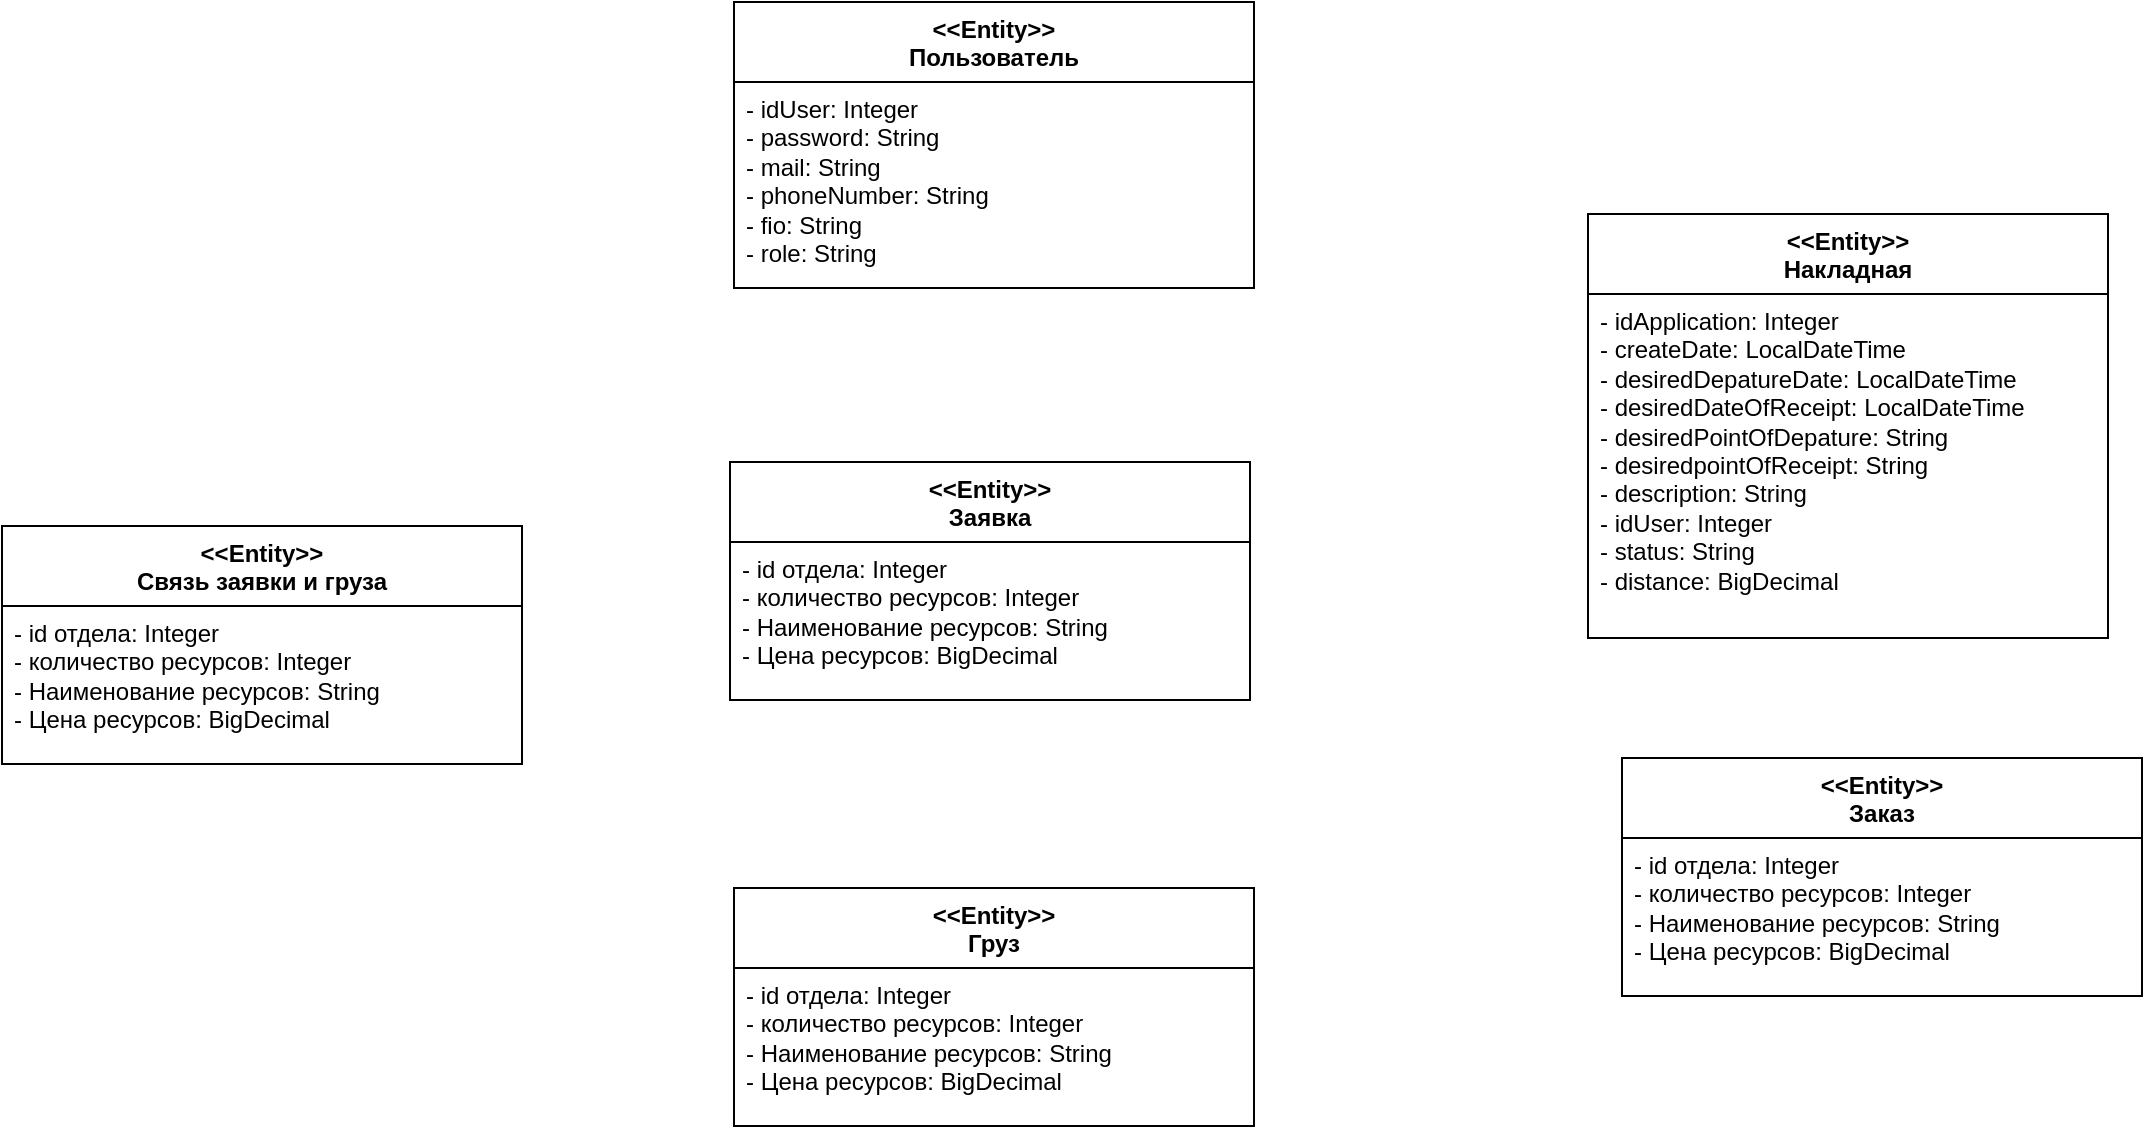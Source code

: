 <mxfile version="26.2.13">
  <diagram name="Страница — 1" id="Jg0uK0EvoC1LLIp04bV3">
    <mxGraphModel dx="1428" dy="772" grid="0" gridSize="10" guides="1" tooltips="1" connect="1" arrows="1" fold="1" page="1" pageScale="1" pageWidth="3300" pageHeight="4681" math="0" shadow="0">
      <root>
        <mxCell id="0" />
        <mxCell id="1" parent="0" />
        <mxCell id="5dmkitQ1ONi3bZzibxVB-1" value="&lt;div&gt;&amp;lt;&amp;lt;Entity&amp;gt;&amp;gt;&lt;/div&gt;&lt;div&gt;Заявка&lt;/div&gt;" style="swimlane;fontStyle=1;align=center;verticalAlign=top;childLayout=stackLayout;horizontal=1;startSize=40;horizontalStack=0;resizeParent=1;resizeParentMax=0;resizeLast=0;collapsible=1;marginBottom=0;whiteSpace=wrap;html=1;" parent="1" vertex="1">
          <mxGeometry x="1415" y="523" width="260" height="119" as="geometry" />
        </mxCell>
        <mxCell id="5dmkitQ1ONi3bZzibxVB-2" value="&lt;div&gt;&lt;div&gt;- id отдела&lt;span style=&quot;background-color: transparent; color: light-dark(rgb(0, 0, 0), rgb(255, 255, 255));&quot;&gt;: Integer&lt;/span&gt;&lt;/div&gt;&lt;/div&gt;&lt;div&gt;&lt;span style=&quot;background-color: transparent; color: light-dark(rgb(0, 0, 0), rgb(255, 255, 255));&quot;&gt;- количество ресурсов: Integer&lt;/span&gt;&lt;/div&gt;&lt;div&gt;- Наименование ресурсов: String&lt;/div&gt;&lt;div&gt;- Цена ресурсов: BigDecimal&lt;/div&gt;" style="text;strokeColor=none;fillColor=none;align=left;verticalAlign=top;spacingLeft=4;spacingRight=4;overflow=hidden;rotatable=0;points=[[0,0.5],[1,0.5]];portConstraint=eastwest;whiteSpace=wrap;html=1;" parent="5dmkitQ1ONi3bZzibxVB-1" vertex="1">
          <mxGeometry y="40" width="260" height="79" as="geometry" />
        </mxCell>
        <mxCell id="5dmkitQ1ONi3bZzibxVB-6" value="&lt;div&gt;&amp;lt;&amp;lt;Entity&amp;gt;&amp;gt;&lt;/div&gt;&lt;div&gt;Груз&lt;/div&gt;" style="swimlane;fontStyle=1;align=center;verticalAlign=top;childLayout=stackLayout;horizontal=1;startSize=40;horizontalStack=0;resizeParent=1;resizeParentMax=0;resizeLast=0;collapsible=1;marginBottom=0;whiteSpace=wrap;html=1;" parent="1" vertex="1">
          <mxGeometry x="1417" y="736" width="260" height="119" as="geometry" />
        </mxCell>
        <mxCell id="5dmkitQ1ONi3bZzibxVB-7" value="&lt;div&gt;&lt;div&gt;- id отдела&lt;span style=&quot;background-color: transparent; color: light-dark(rgb(0, 0, 0), rgb(255, 255, 255));&quot;&gt;: Integer&lt;/span&gt;&lt;/div&gt;&lt;/div&gt;&lt;div&gt;&lt;span style=&quot;background-color: transparent; color: light-dark(rgb(0, 0, 0), rgb(255, 255, 255));&quot;&gt;- количество ресурсов: Integer&lt;/span&gt;&lt;/div&gt;&lt;div&gt;- Наименование ресурсов: String&lt;/div&gt;&lt;div&gt;- Цена ресурсов: BigDecimal&lt;/div&gt;" style="text;strokeColor=none;fillColor=none;align=left;verticalAlign=top;spacingLeft=4;spacingRight=4;overflow=hidden;rotatable=0;points=[[0,0.5],[1,0.5]];portConstraint=eastwest;whiteSpace=wrap;html=1;" parent="5dmkitQ1ONi3bZzibxVB-6" vertex="1">
          <mxGeometry y="40" width="260" height="79" as="geometry" />
        </mxCell>
        <mxCell id="5dmkitQ1ONi3bZzibxVB-10" value="&lt;div&gt;&amp;lt;&amp;lt;Entity&amp;gt;&amp;gt;&lt;/div&gt;&lt;div&gt;Накладная&lt;/div&gt;" style="swimlane;fontStyle=1;align=center;verticalAlign=top;childLayout=stackLayout;horizontal=1;startSize=40;horizontalStack=0;resizeParent=1;resizeParentMax=0;resizeLast=0;collapsible=1;marginBottom=0;whiteSpace=wrap;html=1;" parent="1" vertex="1">
          <mxGeometry x="1844" y="399" width="260" height="212" as="geometry" />
        </mxCell>
        <mxCell id="5dmkitQ1ONi3bZzibxVB-11" value="&lt;div&gt;&lt;div&gt;- idApplication&lt;span style=&quot;background-color: transparent; color: light-dark(rgb(0, 0, 0), rgb(255, 255, 255));&quot;&gt;: Integer&lt;/span&gt;&lt;/div&gt;&lt;/div&gt;&lt;div&gt;&lt;span style=&quot;background-color: transparent; color: light-dark(rgb(0, 0, 0), rgb(255, 255, 255));&quot;&gt;- createDate: LocalDateTime&lt;/span&gt;&lt;/div&gt;&lt;div&gt;&lt;span style=&quot;background-color: transparent; color: light-dark(rgb(0, 0, 0), rgb(255, 255, 255));&quot;&gt;- desiredDepatureDate:&amp;nbsp;&lt;/span&gt;&lt;span style=&quot;background-color: transparent; color: light-dark(rgb(0, 0, 0), rgb(255, 255, 255));&quot;&gt;LocalDateTime&lt;/span&gt;&lt;/div&gt;&lt;div&gt;&lt;span style=&quot;background-color: transparent; color: light-dark(rgb(0, 0, 0), rgb(255, 255, 255));&quot;&gt;- desiredDateOfReceipt:&amp;nbsp;&lt;/span&gt;&lt;span style=&quot;background-color: transparent; color: light-dark(rgb(0, 0, 0), rgb(255, 255, 255));&quot;&gt;LocalDateTime&lt;/span&gt;&lt;/div&gt;&lt;div&gt;&lt;span style=&quot;background-color: transparent; color: light-dark(rgb(0, 0, 0), rgb(255, 255, 255));&quot;&gt;- desiredPointOfDepature:&amp;nbsp;&lt;/span&gt;&lt;span style=&quot;background-color: transparent; color: light-dark(rgb(0, 0, 0), rgb(255, 255, 255));&quot;&gt;String&lt;/span&gt;&lt;/div&gt;&lt;div&gt;&lt;span style=&quot;background-color: transparent; color: light-dark(rgb(0, 0, 0), rgb(255, 255, 255));&quot;&gt;- desiredpointOfReceipt:&amp;nbsp;&lt;/span&gt;&lt;span style=&quot;background-color: transparent; color: light-dark(rgb(0, 0, 0), rgb(255, 255, 255));&quot;&gt;String&lt;/span&gt;&lt;/div&gt;&lt;div&gt;&lt;span style=&quot;background-color: transparent; color: light-dark(rgb(0, 0, 0), rgb(255, 255, 255));&quot;&gt;- description:&amp;nbsp;&lt;/span&gt;&lt;span style=&quot;background-color: transparent; color: light-dark(rgb(0, 0, 0), rgb(255, 255, 255));&quot;&gt;String&lt;/span&gt;&lt;/div&gt;&lt;div&gt;- idUser: Integer&lt;/div&gt;&lt;div&gt;- status:&amp;nbsp;&lt;span style=&quot;background-color: transparent; color: light-dark(rgb(0, 0, 0), rgb(255, 255, 255));&quot;&gt;String&lt;/span&gt;&lt;/div&gt;&lt;div&gt;- distance: BigDecimal&lt;/div&gt;&lt;div&gt;&lt;br&gt;&lt;/div&gt;" style="text;strokeColor=none;fillColor=none;align=left;verticalAlign=top;spacingLeft=4;spacingRight=4;overflow=hidden;rotatable=0;points=[[0,0.5],[1,0.5]];portConstraint=eastwest;whiteSpace=wrap;html=1;" parent="5dmkitQ1ONi3bZzibxVB-10" vertex="1">
          <mxGeometry y="40" width="260" height="172" as="geometry" />
        </mxCell>
        <mxCell id="5dmkitQ1ONi3bZzibxVB-14" value="&lt;div&gt;&amp;lt;&amp;lt;Entity&amp;gt;&amp;gt;&lt;/div&gt;&lt;div&gt;Связь заявки и груза&lt;/div&gt;" style="swimlane;fontStyle=1;align=center;verticalAlign=top;childLayout=stackLayout;horizontal=1;startSize=40;horizontalStack=0;resizeParent=1;resizeParentMax=0;resizeLast=0;collapsible=1;marginBottom=0;whiteSpace=wrap;html=1;" parent="1" vertex="1">
          <mxGeometry x="1051" y="555" width="260" height="119" as="geometry" />
        </mxCell>
        <mxCell id="5dmkitQ1ONi3bZzibxVB-15" value="&lt;div&gt;&lt;div&gt;- id отдела&lt;span style=&quot;background-color: transparent; color: light-dark(rgb(0, 0, 0), rgb(255, 255, 255));&quot;&gt;: Integer&lt;/span&gt;&lt;/div&gt;&lt;/div&gt;&lt;div&gt;&lt;span style=&quot;background-color: transparent; color: light-dark(rgb(0, 0, 0), rgb(255, 255, 255));&quot;&gt;- количество ресурсов: Integer&lt;/span&gt;&lt;/div&gt;&lt;div&gt;- Наименование ресурсов: String&lt;/div&gt;&lt;div&gt;- Цена ресурсов: BigDecimal&lt;/div&gt;" style="text;strokeColor=none;fillColor=none;align=left;verticalAlign=top;spacingLeft=4;spacingRight=4;overflow=hidden;rotatable=0;points=[[0,0.5],[1,0.5]];portConstraint=eastwest;whiteSpace=wrap;html=1;" parent="5dmkitQ1ONi3bZzibxVB-14" vertex="1">
          <mxGeometry y="40" width="260" height="79" as="geometry" />
        </mxCell>
        <mxCell id="5dmkitQ1ONi3bZzibxVB-18" value="&lt;div&gt;&amp;lt;&amp;lt;Entity&amp;gt;&amp;gt;&lt;/div&gt;&lt;div&gt;Заказ&lt;/div&gt;" style="swimlane;fontStyle=1;align=center;verticalAlign=top;childLayout=stackLayout;horizontal=1;startSize=40;horizontalStack=0;resizeParent=1;resizeParentMax=0;resizeLast=0;collapsible=1;marginBottom=0;whiteSpace=wrap;html=1;" parent="1" vertex="1">
          <mxGeometry x="1861" y="671" width="260" height="119" as="geometry" />
        </mxCell>
        <mxCell id="5dmkitQ1ONi3bZzibxVB-19" value="&lt;div&gt;&lt;div&gt;- id отдела&lt;span style=&quot;background-color: transparent; color: light-dark(rgb(0, 0, 0), rgb(255, 255, 255));&quot;&gt;: Integer&lt;/span&gt;&lt;/div&gt;&lt;/div&gt;&lt;div&gt;&lt;span style=&quot;background-color: transparent; color: light-dark(rgb(0, 0, 0), rgb(255, 255, 255));&quot;&gt;- количество ресурсов: Integer&lt;/span&gt;&lt;/div&gt;&lt;div&gt;- Наименование ресурсов: String&lt;/div&gt;&lt;div&gt;- Цена ресурсов: BigDecimal&lt;/div&gt;" style="text;strokeColor=none;fillColor=none;align=left;verticalAlign=top;spacingLeft=4;spacingRight=4;overflow=hidden;rotatable=0;points=[[0,0.5],[1,0.5]];portConstraint=eastwest;whiteSpace=wrap;html=1;" parent="5dmkitQ1ONi3bZzibxVB-18" vertex="1">
          <mxGeometry y="40" width="260" height="79" as="geometry" />
        </mxCell>
        <mxCell id="5dmkitQ1ONi3bZzibxVB-22" value="&lt;div&gt;&amp;lt;&amp;lt;Entity&amp;gt;&amp;gt;&lt;/div&gt;&lt;div&gt;Пользователь&lt;/div&gt;" style="swimlane;fontStyle=1;align=center;verticalAlign=top;childLayout=stackLayout;horizontal=1;startSize=40;horizontalStack=0;resizeParent=1;resizeParentMax=0;resizeLast=0;collapsible=1;marginBottom=0;whiteSpace=wrap;html=1;" parent="1" vertex="1">
          <mxGeometry x="1417" y="293" width="260" height="143" as="geometry" />
        </mxCell>
        <mxCell id="5dmkitQ1ONi3bZzibxVB-23" value="&lt;div&gt;&lt;div&gt;- idUser&lt;span style=&quot;background-color: transparent; color: light-dark(rgb(0, 0, 0), rgb(255, 255, 255));&quot;&gt;: Integer&lt;/span&gt;&lt;/div&gt;&lt;/div&gt;&lt;div&gt;&lt;span style=&quot;background-color: transparent; color: light-dark(rgb(0, 0, 0), rgb(255, 255, 255));&quot;&gt;- password: String&lt;/span&gt;&lt;/div&gt;&lt;div&gt;- mail: String&lt;/div&gt;&lt;div&gt;- phoneNumber: String&lt;/div&gt;&lt;div&gt;- fio: String&lt;/div&gt;&lt;div&gt;- role: String&lt;/div&gt;" style="text;strokeColor=none;fillColor=none;align=left;verticalAlign=top;spacingLeft=4;spacingRight=4;overflow=hidden;rotatable=0;points=[[0,0.5],[1,0.5]];portConstraint=eastwest;whiteSpace=wrap;html=1;" parent="5dmkitQ1ONi3bZzibxVB-22" vertex="1">
          <mxGeometry y="40" width="260" height="103" as="geometry" />
        </mxCell>
      </root>
    </mxGraphModel>
  </diagram>
</mxfile>
